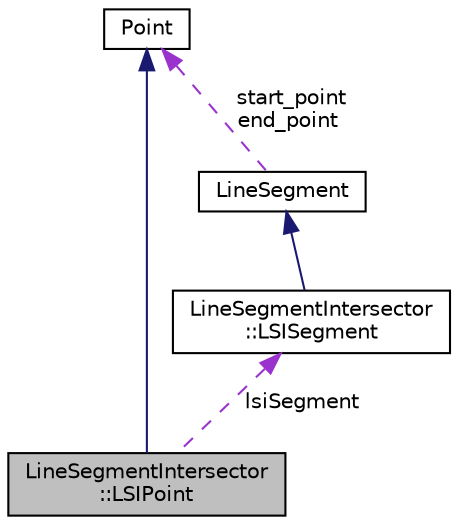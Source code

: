 digraph "LineSegmentIntersector::LSIPoint"
{
  edge [fontname="Helvetica",fontsize="10",labelfontname="Helvetica",labelfontsize="10"];
  node [fontname="Helvetica",fontsize="10",shape=record];
  Node2 [label="LineSegmentIntersector\l::LSIPoint",height=0.2,width=0.4,color="black", fillcolor="grey75", style="filled", fontcolor="black"];
  Node3 -> Node2 [dir="back",color="midnightblue",fontsize="10",style="solid",fontname="Helvetica"];
  Node3 [label="Point",height=0.2,width=0.4,color="black", fillcolor="white", style="filled",URL="$classPoint.html",tooltip="Stores point with X & Y coordinate. "];
  Node4 -> Node2 [dir="back",color="darkorchid3",fontsize="10",style="dashed",label=" lsiSegment" ,fontname="Helvetica"];
  Node4 [label="LineSegmentIntersector\l::LSISegment",height=0.2,width=0.4,color="black", fillcolor="white", style="filled",URL="$classLineSegmentIntersector_1_1LSISegment.html"];
  Node5 -> Node4 [dir="back",color="midnightblue",fontsize="10",style="solid",fontname="Helvetica"];
  Node5 [label="LineSegment",height=0.2,width=0.4,color="black", fillcolor="white", style="filled",URL="$classLineSegment.html",tooltip="Class for line segments. "];
  Node3 -> Node5 [dir="back",color="darkorchid3",fontsize="10",style="dashed",label=" start_point\nend_point" ,fontname="Helvetica"];
}
